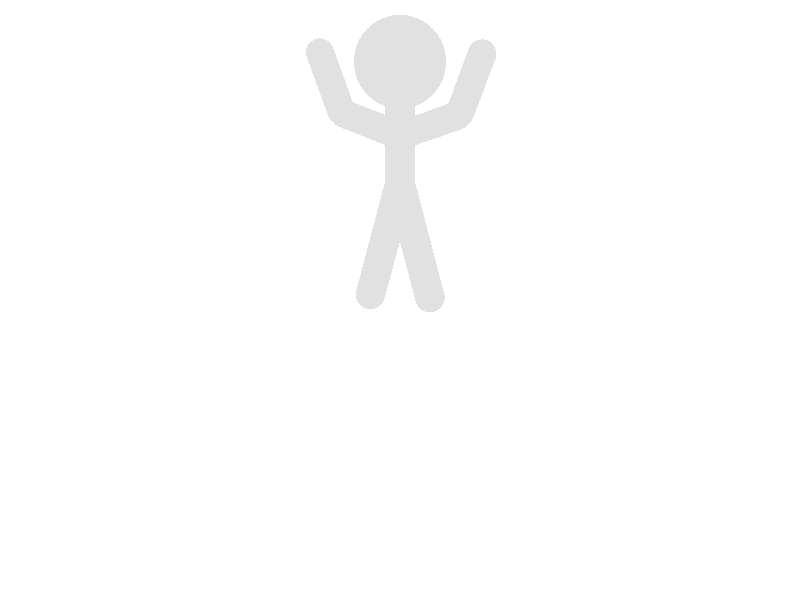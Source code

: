#include "colors.inc"
#include "shapes.inc"
#include "shapes2.inc"
#include "consts.inc"
#include "glass.inc"
#include "textures.inc"

background { White }

camera {
  location <4, 5, -20>
  look_at <0, 0, 0> 
  angle 36
}

light_source {
	<1000, 1000, 0> White
}



#declare headR = 0.75;
#declare bodyR = 0.25;
#declare limbR = 0.23;
#declare ampleg = 70;
#declare amparm = 20;


//kopf
#declare head =
  sphere{
    < 0,0, 0>,headR
    texture{pigment{color Grey}}
    }


//koerper
#declare  body =  
  sphere_sweep {
      linear_spline // spline type
      2, //7 number of <x,y,z> points, radius
      <0.0, 0.00,0.0>, bodyR
      < 0.00, 2.0, 0>, bodyR
      texture{
            pigment{ color Grey}
            finish { phong 1}
            } // end of texture
      scale<1,1,1>
      } // end of sphere sweep

//glied
#declare limb =
  sphere_sweep {
        linear_spline // spline type
        2, //7 number of <x,y,z> points, radius
        <0.0, 0.0,0.0>, limbR
        < 1, 0.0, 0>, limbR
        texture{
            pigment{ color Grey}
            finish { phong 1}
            } // end of texture
        scale<1,1,1>
        } // end of sphere sweep


#declare man =
  union {
      object {head translate <0.0, 4.0, 0.0>}
      object {body translate <0.0, 2.0, 0.0>}
      
      //left arm
      object {limb
        rotate <0,0,20>
        translate <0.0, 2.8, 0.0>
      }
      object {limb
        rotate <0,0,(amparm*sin(25*clock*2*pi))+70>
        translate <1,3.2, 0.0>
      }
       
            
      //right arm
      object {limb
        rotate <0,180,-20>
        translate <0.0, 2.8, 0.0>
      }
      object {limb
        rotate <0,180,(amparm*sin(25*clock*2*pi))-70>
        translate <-1,3.2, 0.0>
      }
      
      //left leg
      object{body
        rotate <ampleg*-sin(45*clock*2*pi),0,-195>
        translate <0,2,0>
      }

      // right leg
      object{body
        rotate <ampleg*sin(45*clock*2*pi),0,195>
        translate <0,2,0>
      }


//------old knees --------      
//      //left knee
//      object {limb
//        rotate <0,0,-70>
//        translate <0,0,0>
//      }
//      object {limb
//        rotate <0,0,-75>
//        translate <0.35,1,0>
//      }
//
//  
//      //right knee
//      object {limb
//        rotate <0,180,70>
//        translate <0,0,0>
//      }
//      object {limb
//        rotate <0,180,75>
//        translate <-0.35,1,0>
//      }
    }

  object{man translate<0.0,0.0,0.0>}
